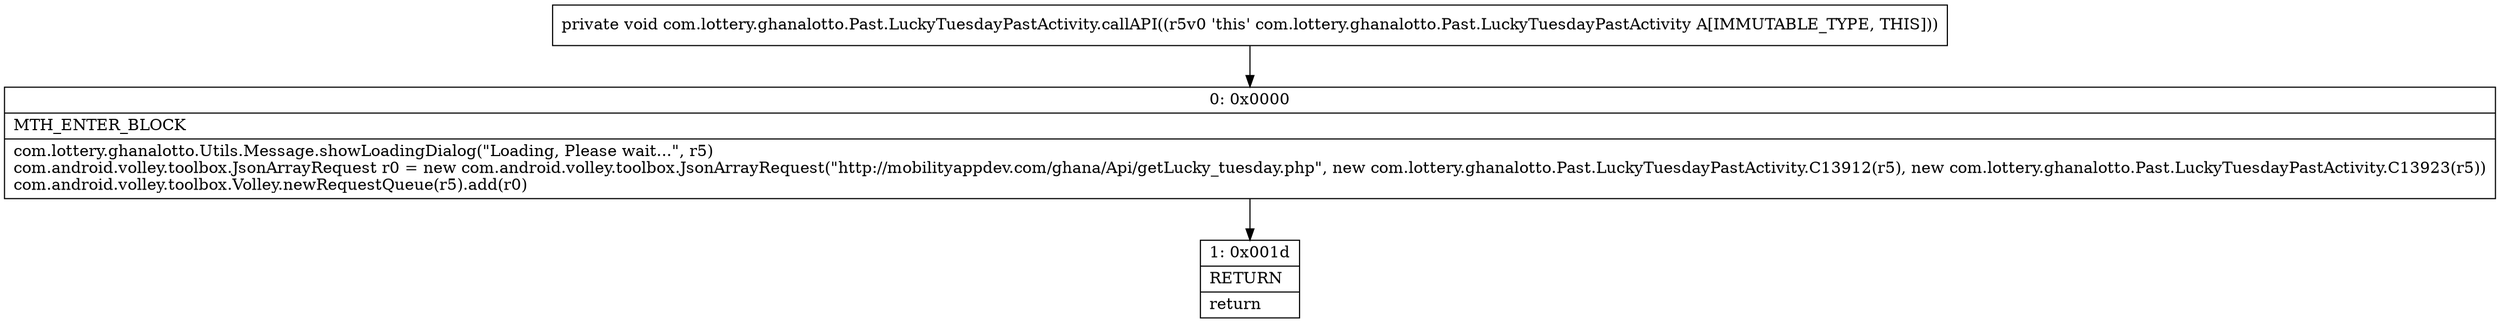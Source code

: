 digraph "CFG forcom.lottery.ghanalotto.Past.LuckyTuesdayPastActivity.callAPI()V" {
Node_0 [shape=record,label="{0\:\ 0x0000|MTH_ENTER_BLOCK\l|com.lottery.ghanalotto.Utils.Message.showLoadingDialog(\"Loading, Please wait...\", r5)\lcom.android.volley.toolbox.JsonArrayRequest r0 = new com.android.volley.toolbox.JsonArrayRequest(\"http:\/\/mobilityappdev.com\/ghana\/Api\/getLucky_tuesday.php\", new com.lottery.ghanalotto.Past.LuckyTuesdayPastActivity.C13912(r5), new com.lottery.ghanalotto.Past.LuckyTuesdayPastActivity.C13923(r5))\lcom.android.volley.toolbox.Volley.newRequestQueue(r5).add(r0)\l}"];
Node_1 [shape=record,label="{1\:\ 0x001d|RETURN\l|return\l}"];
MethodNode[shape=record,label="{private void com.lottery.ghanalotto.Past.LuckyTuesdayPastActivity.callAPI((r5v0 'this' com.lottery.ghanalotto.Past.LuckyTuesdayPastActivity A[IMMUTABLE_TYPE, THIS])) }"];
MethodNode -> Node_0;
Node_0 -> Node_1;
}

